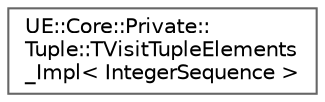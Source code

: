 digraph "Graphical Class Hierarchy"
{
 // INTERACTIVE_SVG=YES
 // LATEX_PDF_SIZE
  bgcolor="transparent";
  edge [fontname=Helvetica,fontsize=10,labelfontname=Helvetica,labelfontsize=10];
  node [fontname=Helvetica,fontsize=10,shape=box,height=0.2,width=0.4];
  rankdir="LR";
  Node0 [id="Node000000",label="UE::Core::Private::\lTuple::TVisitTupleElements\l_Impl\< IntegerSequence \>",height=0.2,width=0.4,color="grey40", fillcolor="white", style="filled",URL="$d7/dea/structUE_1_1Core_1_1Private_1_1Tuple_1_1TVisitTupleElements__Impl.html",tooltip=" "];
}
